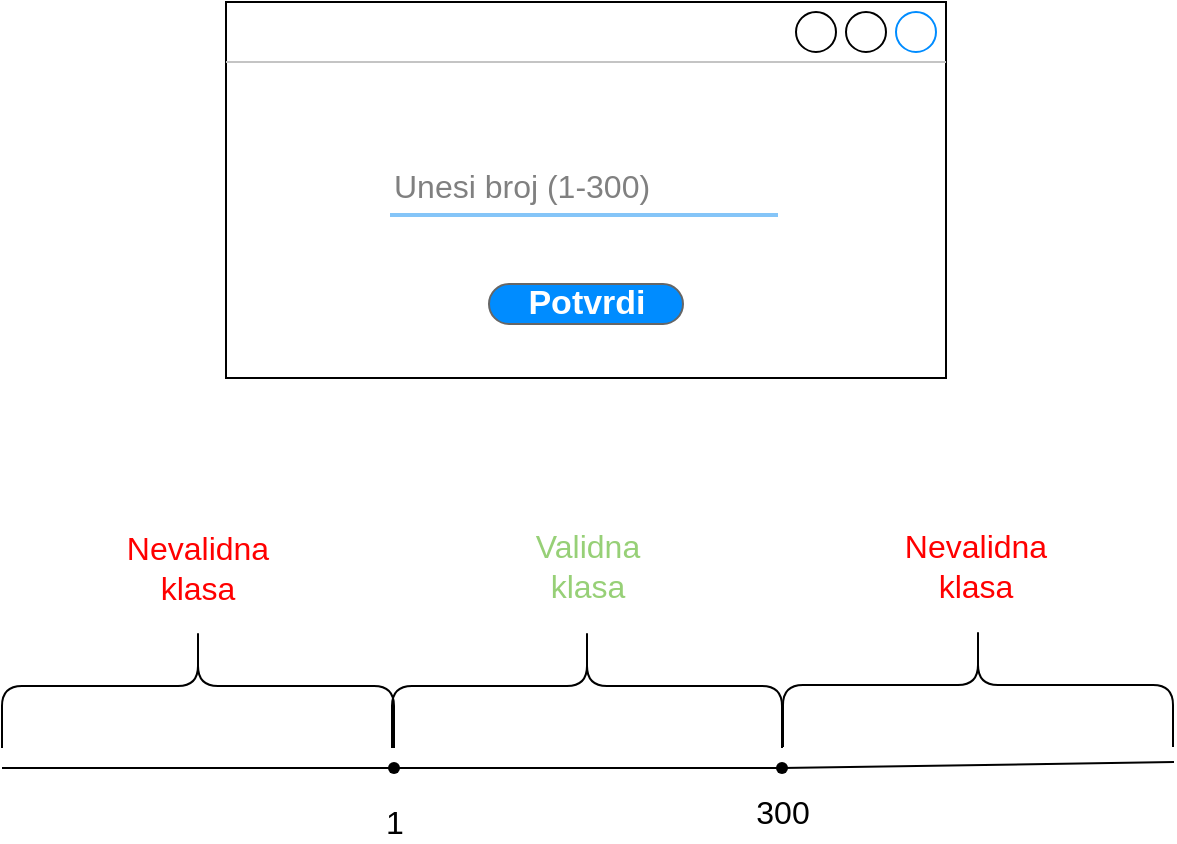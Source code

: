 <mxfile version="22.1.3" type="device">
  <diagram name="Page-1" id="qqaZlvfAYo21mLsDR9zG">
    <mxGraphModel dx="1834" dy="1240" grid="0" gridSize="10" guides="1" tooltips="1" connect="1" arrows="1" fold="1" page="0" pageScale="1" pageWidth="850" pageHeight="1100" math="0" shadow="0">
      <root>
        <mxCell id="0" />
        <mxCell id="1" parent="0" />
        <mxCell id="iZV24EI_f0F_w6ac2HIL-3" value="" style="endArrow=none;html=1;rounded=0;fontSize=12;startSize=8;endSize=8;curved=1;" edge="1" parent="1" source="iZV24EI_f0F_w6ac2HIL-10">
          <mxGeometry width="50" height="50" relative="1" as="geometry">
            <mxPoint x="-112" y="257" as="sourcePoint" />
            <mxPoint x="469" y="252" as="targetPoint" />
          </mxGeometry>
        </mxCell>
        <mxCell id="iZV24EI_f0F_w6ac2HIL-5" value="300" style="edgeLabel;html=1;align=center;verticalAlign=middle;resizable=0;points=[];fontSize=16;" vertex="1" connectable="0" parent="iZV24EI_f0F_w6ac2HIL-3">
          <mxGeometry x="0.853" y="-2" relative="1" as="geometry">
            <mxPoint x="-182" y="23" as="offset" />
          </mxGeometry>
        </mxCell>
        <mxCell id="iZV24EI_f0F_w6ac2HIL-7" value="" style="endArrow=none;html=1;rounded=0;fontSize=12;startSize=8;endSize=8;curved=1;" edge="1" parent="1" target="iZV24EI_f0F_w6ac2HIL-6">
          <mxGeometry width="50" height="50" relative="1" as="geometry">
            <mxPoint x="-117" y="255" as="sourcePoint" />
            <mxPoint x="526" y="257" as="targetPoint" />
          </mxGeometry>
        </mxCell>
        <mxCell id="iZV24EI_f0F_w6ac2HIL-8" value="&lt;div&gt;1&lt;/div&gt;" style="edgeLabel;html=1;align=center;verticalAlign=middle;resizable=0;points=[];fontSize=16;" vertex="1" connectable="0" parent="iZV24EI_f0F_w6ac2HIL-7">
          <mxGeometry x="-0.931" y="-1" relative="1" as="geometry">
            <mxPoint x="189" y="26" as="offset" />
          </mxGeometry>
        </mxCell>
        <mxCell id="iZV24EI_f0F_w6ac2HIL-6" value="" style="shape=waypoint;sketch=0;fillStyle=solid;size=6;pointerEvents=1;points=[];fillColor=none;resizable=0;rotatable=0;perimeter=centerPerimeter;snapToPoint=1;fontSize=16;" vertex="1" parent="1">
          <mxGeometry x="69" y="245" width="20" height="20" as="geometry" />
        </mxCell>
        <mxCell id="iZV24EI_f0F_w6ac2HIL-11" value="" style="endArrow=none;html=1;rounded=0;fontSize=12;startSize=8;endSize=8;curved=1;" edge="1" parent="1" source="iZV24EI_f0F_w6ac2HIL-6" target="iZV24EI_f0F_w6ac2HIL-10">
          <mxGeometry width="50" height="50" relative="1" as="geometry">
            <mxPoint x="-77" y="255" as="sourcePoint" />
            <mxPoint x="526" y="257" as="targetPoint" />
          </mxGeometry>
        </mxCell>
        <mxCell id="iZV24EI_f0F_w6ac2HIL-10" value="" style="shape=waypoint;sketch=0;fillStyle=solid;size=6;pointerEvents=1;points=[];fillColor=none;resizable=0;rotatable=0;perimeter=centerPerimeter;snapToPoint=1;fontSize=16;" vertex="1" parent="1">
          <mxGeometry x="263" y="245" width="20" height="20" as="geometry" />
        </mxCell>
        <mxCell id="iZV24EI_f0F_w6ac2HIL-13" value="" style="shape=curlyBracket;whiteSpace=wrap;html=1;rounded=1;labelPosition=left;verticalLabelPosition=middle;align=right;verticalAlign=middle;fontSize=16;rotation=90;" vertex="1" parent="1">
          <mxGeometry x="-50" y="116" width="62" height="196" as="geometry" />
        </mxCell>
        <mxCell id="iZV24EI_f0F_w6ac2HIL-14" value="" style="shape=curlyBracket;whiteSpace=wrap;html=1;rounded=1;labelPosition=left;verticalLabelPosition=middle;align=right;verticalAlign=middle;fontSize=16;rotation=90;" vertex="1" parent="1">
          <mxGeometry x="144.5" y="116.5" width="62" height="195" as="geometry" />
        </mxCell>
        <mxCell id="iZV24EI_f0F_w6ac2HIL-15" value="" style="shape=curlyBracket;whiteSpace=wrap;html=1;rounded=1;labelPosition=left;verticalLabelPosition=middle;align=right;verticalAlign=middle;fontSize=16;rotation=90;" vertex="1" parent="1">
          <mxGeometry x="340" y="116" width="62" height="195" as="geometry" />
        </mxCell>
        <mxCell id="iZV24EI_f0F_w6ac2HIL-16" value="Validna klasa" style="text;html=1;strokeColor=none;fillColor=none;align=center;verticalAlign=middle;whiteSpace=wrap;rounded=0;fontSize=16;fontColor=#97D077;" vertex="1" parent="1">
          <mxGeometry x="145.5" y="139" width="60" height="30" as="geometry" />
        </mxCell>
        <mxCell id="iZV24EI_f0F_w6ac2HIL-17" value="Nevalidna klasa" style="text;html=1;align=center;verticalAlign=middle;whiteSpace=wrap;rounded=0;fontSize=16;strokeColor=none;fontColor=#FF0000;" vertex="1" parent="1">
          <mxGeometry x="-49" y="140" width="60" height="30" as="geometry" />
        </mxCell>
        <mxCell id="iZV24EI_f0F_w6ac2HIL-18" value="Nevalidna klasa" style="text;html=1;strokeColor=none;fillColor=none;align=center;verticalAlign=middle;whiteSpace=wrap;rounded=0;fontSize=16;fontColor=#FF0000;" vertex="1" parent="1">
          <mxGeometry x="340" y="139" width="60" height="30" as="geometry" />
        </mxCell>
        <mxCell id="iZV24EI_f0F_w6ac2HIL-32" value="" style="group" vertex="1" connectable="0" parent="1">
          <mxGeometry x="-5" y="-128" width="360" height="188" as="geometry" />
        </mxCell>
        <mxCell id="iZV24EI_f0F_w6ac2HIL-31" value="" style="group" vertex="1" connectable="0" parent="iZV24EI_f0F_w6ac2HIL-32">
          <mxGeometry width="360" height="188" as="geometry" />
        </mxCell>
        <mxCell id="iZV24EI_f0F_w6ac2HIL-28" value="" style="strokeWidth=1;shadow=0;dashed=0;align=center;html=1;shape=mxgraph.mockup.containers.window;align=left;verticalAlign=top;spacingLeft=8;strokeColor2=#008cff;strokeColor3=#c4c4c4;fontColor=#666666;mainText=;fontSize=17;labelBackgroundColor=none;whiteSpace=wrap;" vertex="1" parent="iZV24EI_f0F_w6ac2HIL-31">
          <mxGeometry width="360" height="188" as="geometry" />
        </mxCell>
        <mxCell id="iZV24EI_f0F_w6ac2HIL-30" value="Potvrdi" style="strokeWidth=1;shadow=0;dashed=0;align=center;html=1;shape=mxgraph.mockup.buttons.button;strokeColor=#666666;fontColor=#ffffff;mainText=;buttonStyle=round;fontSize=17;fontStyle=1;fillColor=#008cff;whiteSpace=wrap;" vertex="1" parent="iZV24EI_f0F_w6ac2HIL-31">
          <mxGeometry x="131.5" y="141" width="97" height="20" as="geometry" />
        </mxCell>
        <mxCell id="iZV24EI_f0F_w6ac2HIL-29" value="" style="group" vertex="1" connectable="0" parent="iZV24EI_f0F_w6ac2HIL-32">
          <mxGeometry x="82" y="76.5" width="196" height="35" as="geometry" />
        </mxCell>
        <mxCell id="iZV24EI_f0F_w6ac2HIL-19" value="Unesi broj (1-300)" style="text;fontColor=#808080;fontSize=16;verticalAlign=middle;strokeColor=none;fillColor=none;opacity=50;whiteSpace=wrap;html=1;" vertex="1" parent="iZV24EI_f0F_w6ac2HIL-29">
          <mxGeometry width="196" height="30" as="geometry" />
        </mxCell>
        <mxCell id="iZV24EI_f0F_w6ac2HIL-20" value="" style="dashed=0;shape=line;strokeWidth=2;noLabel=1;strokeColor=#0C8CF2;opacity=50;fontSize=16;" vertex="1" parent="iZV24EI_f0F_w6ac2HIL-29">
          <mxGeometry y="25" width="194" height="10" as="geometry" />
        </mxCell>
      </root>
    </mxGraphModel>
  </diagram>
</mxfile>
